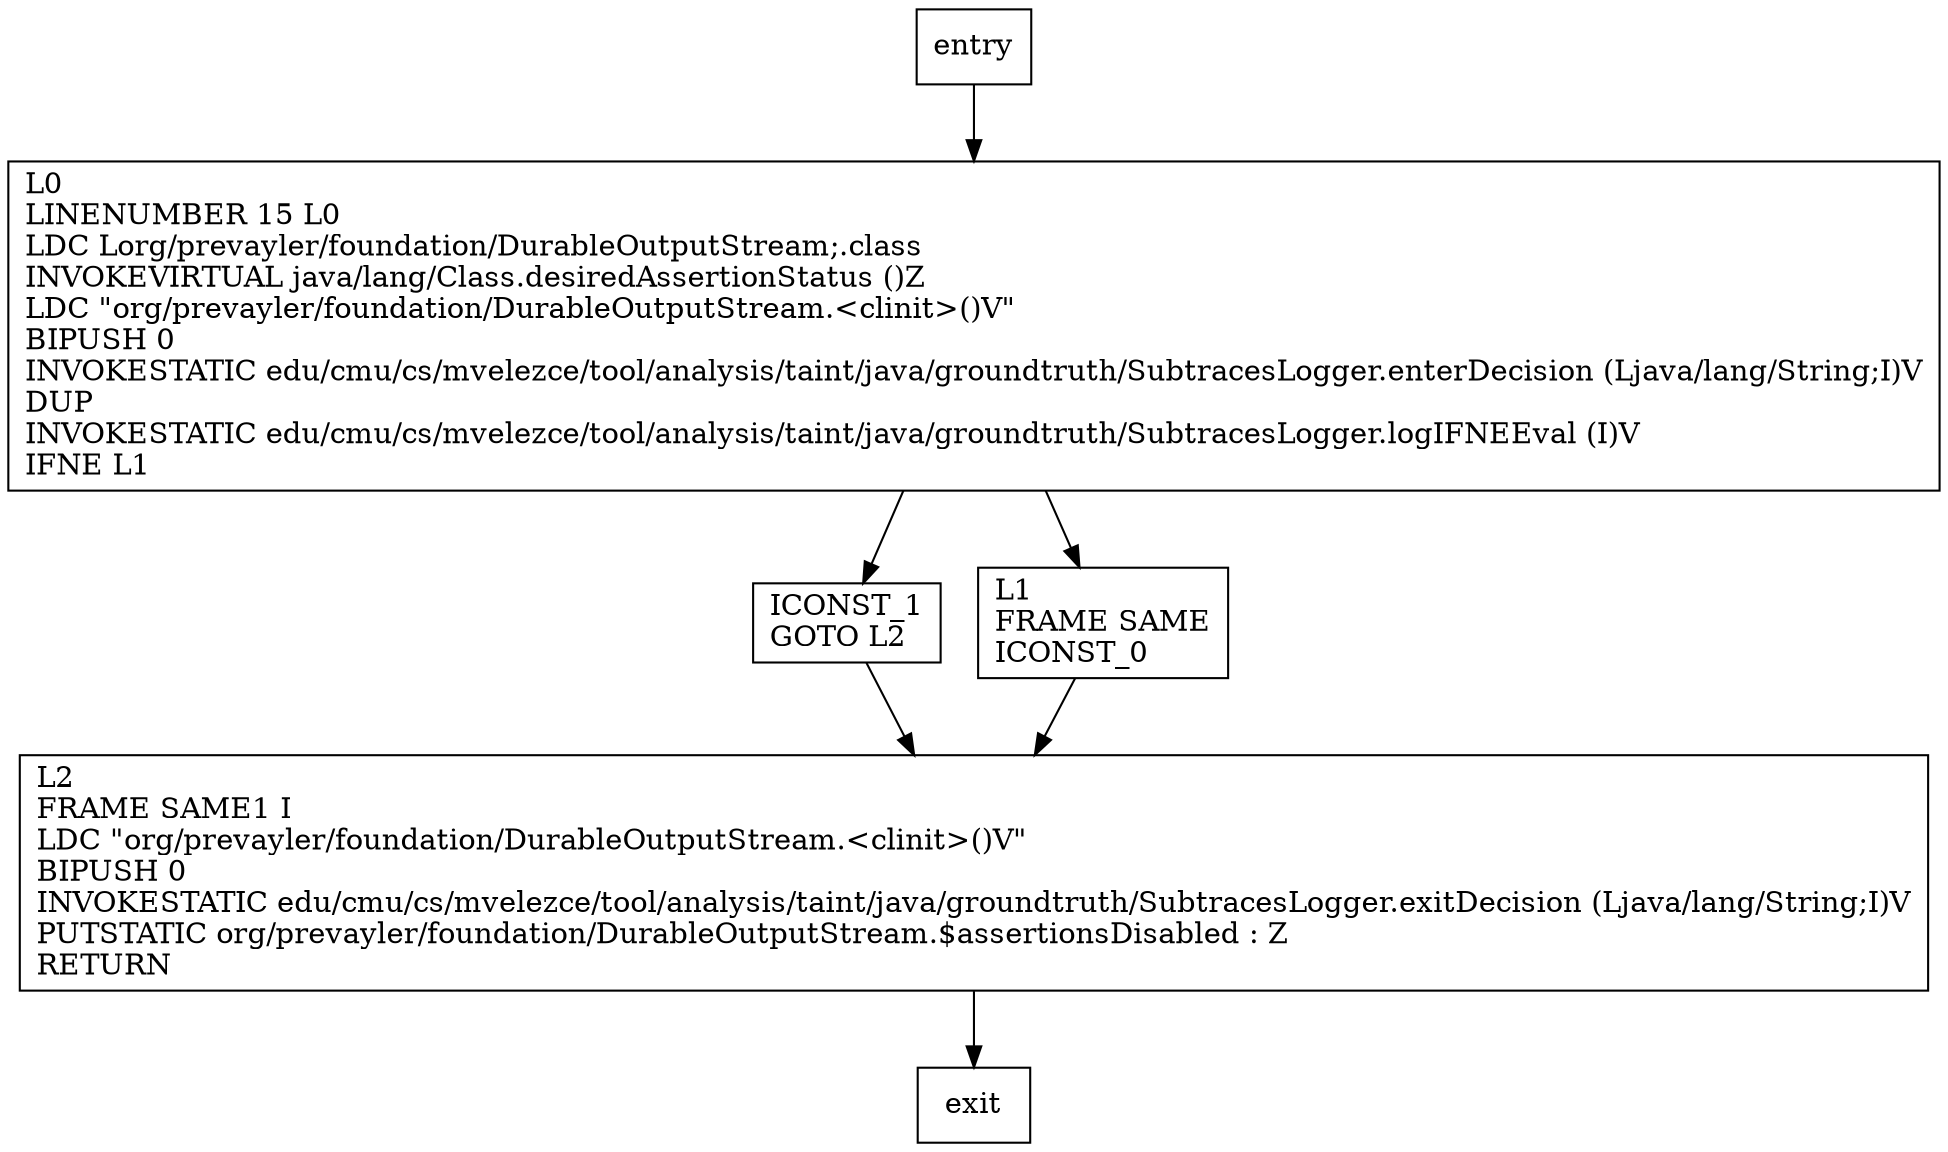 digraph <clinit> {
node [shape=record];
1455855843 [label="ICONST_1\lGOTO L2\l"];
1463022229 [label="L0\lLINENUMBER 15 L0\lLDC Lorg/prevayler/foundation/DurableOutputStream;.class\lINVOKEVIRTUAL java/lang/Class.desiredAssertionStatus ()Z\lLDC \"org/prevayler/foundation/DurableOutputStream.\<clinit\>()V\"\lBIPUSH 0\lINVOKESTATIC edu/cmu/cs/mvelezce/tool/analysis/taint/java/groundtruth/SubtracesLogger.enterDecision (Ljava/lang/String;I)V\lDUP\lINVOKESTATIC edu/cmu/cs/mvelezce/tool/analysis/taint/java/groundtruth/SubtracesLogger.logIFNEEval (I)V\lIFNE L1\l"];
472991420 [label="L1\lFRAME SAME\lICONST_0\l"];
1202220987 [label="L2\lFRAME SAME1 I\lLDC \"org/prevayler/foundation/DurableOutputStream.\<clinit\>()V\"\lBIPUSH 0\lINVOKESTATIC edu/cmu/cs/mvelezce/tool/analysis/taint/java/groundtruth/SubtracesLogger.exitDecision (Ljava/lang/String;I)V\lPUTSTATIC org/prevayler/foundation/DurableOutputStream.$assertionsDisabled : Z\lRETURN\l"];
entry;
exit;
entry -> 1463022229;
1455855843 -> 1202220987;
1463022229 -> 1455855843;
1463022229 -> 472991420;
472991420 -> 1202220987;
1202220987 -> exit;
}
